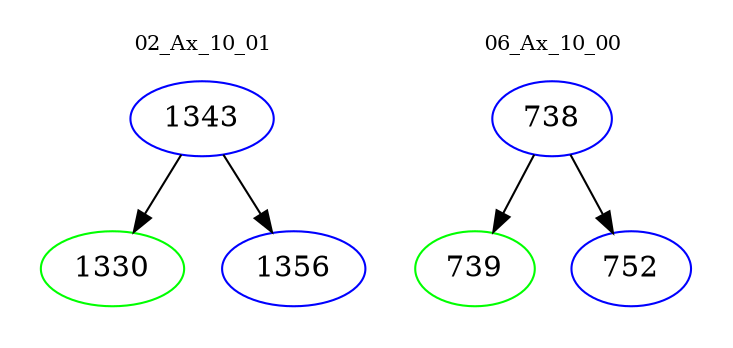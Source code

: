 digraph{
subgraph cluster_0 {
color = white
label = "02_Ax_10_01";
fontsize=10;
T0_1343 [label="1343", color="blue"]
T0_1343 -> T0_1330 [color="black"]
T0_1330 [label="1330", color="green"]
T0_1343 -> T0_1356 [color="black"]
T0_1356 [label="1356", color="blue"]
}
subgraph cluster_1 {
color = white
label = "06_Ax_10_00";
fontsize=10;
T1_738 [label="738", color="blue"]
T1_738 -> T1_739 [color="black"]
T1_739 [label="739", color="green"]
T1_738 -> T1_752 [color="black"]
T1_752 [label="752", color="blue"]
}
}
